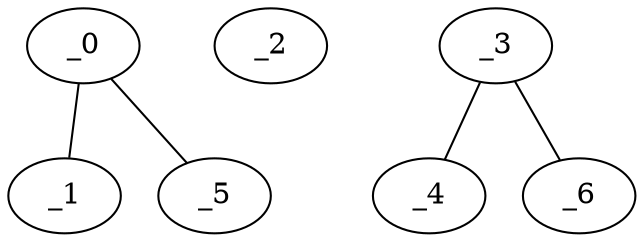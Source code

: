 graph HP1_0026 {
	_0	 [x="0.96",
		y="2.86"];
	_1	 [x="1.42974",
		y="0.589275"];
	_0 -- _1;
	_5	 [x="1.10124",
		y="2.12593"];
	_0 -- _5;
	_2	 [x="2.32242",
		y="2.54306"];
	_3	 [x="0.73",
		y="1.75"];
	_4	 [x="2.53144",
		y="2.2769"];
	_3 -- _4;
	_6	 [x="1.08528",
		y="0.156986"];
	_3 -- _6;
}
